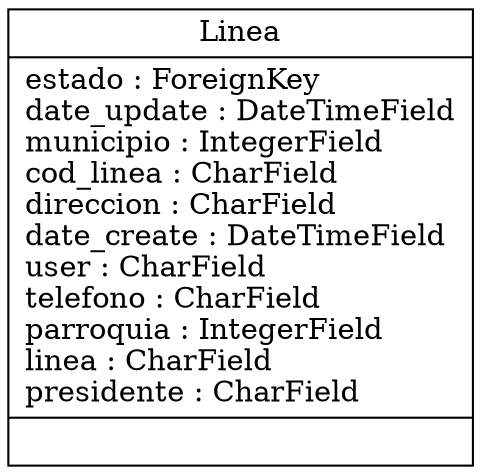 digraph "classes_Linea" {
charset="utf-8"
rankdir=BT
"2" [shape="record", label="{Linea|estado : ForeignKey\ldate_update : DateTimeField\lmunicipio : IntegerField\lcod_linea : CharField\ldireccion : CharField\ldate_create : DateTimeField\luser : CharField\ltelefono : CharField\lparroquia : IntegerField\llinea : CharField\lpresidente : CharField\l|}"];
}
